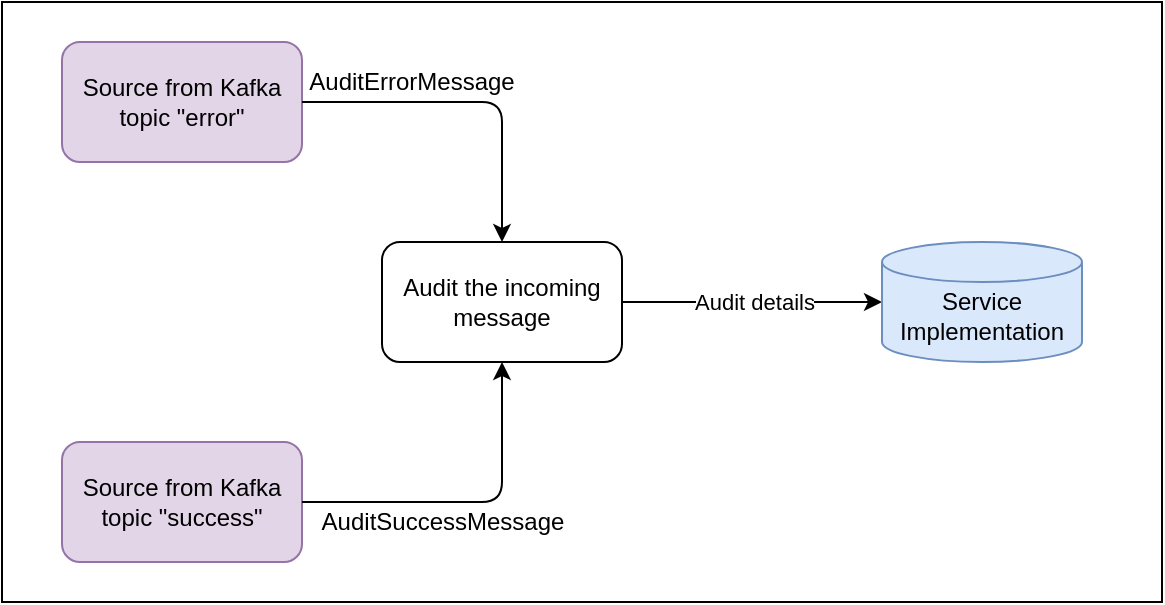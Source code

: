 <mxfile version="14.4.9" type="device"><diagram id="gRZU5KqyPV_BhwM8hO1n" name="Page-1"><mxGraphModel dx="1412" dy="794" grid="1" gridSize="10" guides="1" tooltips="1" connect="1" arrows="1" fold="1" page="1" pageScale="1" pageWidth="827" pageHeight="1169" math="0" shadow="0"><root><mxCell id="0"/><mxCell id="1" parent="0"/><mxCell id="2FdcxFgnWum9NnLI9UVo-10" value="" style="rounded=0;whiteSpace=wrap;html=1;" parent="1" vertex="1"><mxGeometry x="90" y="60" width="580" height="300" as="geometry"/></mxCell><mxCell id="2FdcxFgnWum9NnLI9UVo-1" value="Source from Kafka topic &quot;error&quot;" style="rounded=1;whiteSpace=wrap;html=1;fillColor=#e1d5e7;strokeColor=#9673a6;" parent="1" vertex="1"><mxGeometry x="120" y="80" width="120" height="60" as="geometry"/></mxCell><mxCell id="2FdcxFgnWum9NnLI9UVo-2" value="Source from Kafka topic &quot;success&quot;" style="rounded=1;whiteSpace=wrap;html=1;fillColor=#e1d5e7;strokeColor=#9673a6;" parent="1" vertex="1"><mxGeometry x="120" y="280" width="120" height="60" as="geometry"/></mxCell><mxCell id="2FdcxFgnWum9NnLI9UVo-4" value="Audit the incoming message" style="rounded=1;whiteSpace=wrap;html=1;" parent="1" vertex="1"><mxGeometry x="280" y="180" width="120" height="60" as="geometry"/></mxCell><mxCell id="2FdcxFgnWum9NnLI9UVo-6" value="" style="endArrow=classic;html=1;exitX=1;exitY=0.5;exitDx=0;exitDy=0;entryX=0.5;entryY=0;entryDx=0;entryDy=0;" parent="1" source="2FdcxFgnWum9NnLI9UVo-1" target="2FdcxFgnWum9NnLI9UVo-4" edge="1"><mxGeometry width="50" height="50" relative="1" as="geometry"><mxPoint x="450" y="410" as="sourcePoint"/><mxPoint x="500" y="360" as="targetPoint"/><Array as="points"><mxPoint x="340" y="110"/></Array></mxGeometry></mxCell><mxCell id="2FdcxFgnWum9NnLI9UVo-7" value="" style="endArrow=classic;html=1;exitX=1;exitY=0.5;exitDx=0;exitDy=0;entryX=0.5;entryY=1;entryDx=0;entryDy=0;" parent="1" source="2FdcxFgnWum9NnLI9UVo-2" target="2FdcxFgnWum9NnLI9UVo-4" edge="1"><mxGeometry width="50" height="50" relative="1" as="geometry"><mxPoint x="179.04" y="160" as="sourcePoint"/><mxPoint x="230" y="222" as="targetPoint"/><Array as="points"><mxPoint x="340" y="310"/></Array></mxGeometry></mxCell><mxCell id="2FdcxFgnWum9NnLI9UVo-8" value="" style="endArrow=classic;html=1;exitX=1;exitY=0.5;exitDx=0;exitDy=0;entryX=0;entryY=0.5;entryDx=0;entryDy=0;entryPerimeter=0;" parent="1" source="2FdcxFgnWum9NnLI9UVo-4" target="IMBXkJ00w0sH4R1rsk0_-5" edge="1"><mxGeometry width="50" height="50" relative="1" as="geometry"><mxPoint x="450" y="400" as="sourcePoint"/><mxPoint x="560" y="210" as="targetPoint"/></mxGeometry></mxCell><mxCell id="IMBXkJ00w0sH4R1rsk0_-7" value="Audit details" style="edgeLabel;html=1;align=center;verticalAlign=middle;resizable=0;points=[];" vertex="1" connectable="0" parent="2FdcxFgnWum9NnLI9UVo-8"><mxGeometry x="0.015" relative="1" as="geometry"><mxPoint as="offset"/></mxGeometry></mxCell><mxCell id="IMBXkJ00w0sH4R1rsk0_-3" value="AuditErrorMessage" style="text;html=1;strokeColor=none;fillColor=none;align=center;verticalAlign=middle;whiteSpace=wrap;rounded=0;" vertex="1" parent="1"><mxGeometry x="240" y="90" width="110" height="20" as="geometry"/></mxCell><mxCell id="IMBXkJ00w0sH4R1rsk0_-4" value="AuditSuccessMessage" style="text;html=1;align=center;verticalAlign=middle;resizable=0;points=[];autosize=1;" vertex="1" parent="1"><mxGeometry x="240" y="310" width="140" height="20" as="geometry"/></mxCell><mxCell id="IMBXkJ00w0sH4R1rsk0_-5" value="&lt;br&gt;Service Implementation" style="strokeWidth=1;html=1;shape=mxgraph.flowchart.database;whiteSpace=wrap;fillColor=#dae8fc;strokeColor=#6c8ebf;" vertex="1" parent="1"><mxGeometry x="530" y="180" width="100" height="60" as="geometry"/></mxCell></root></mxGraphModel></diagram></mxfile>